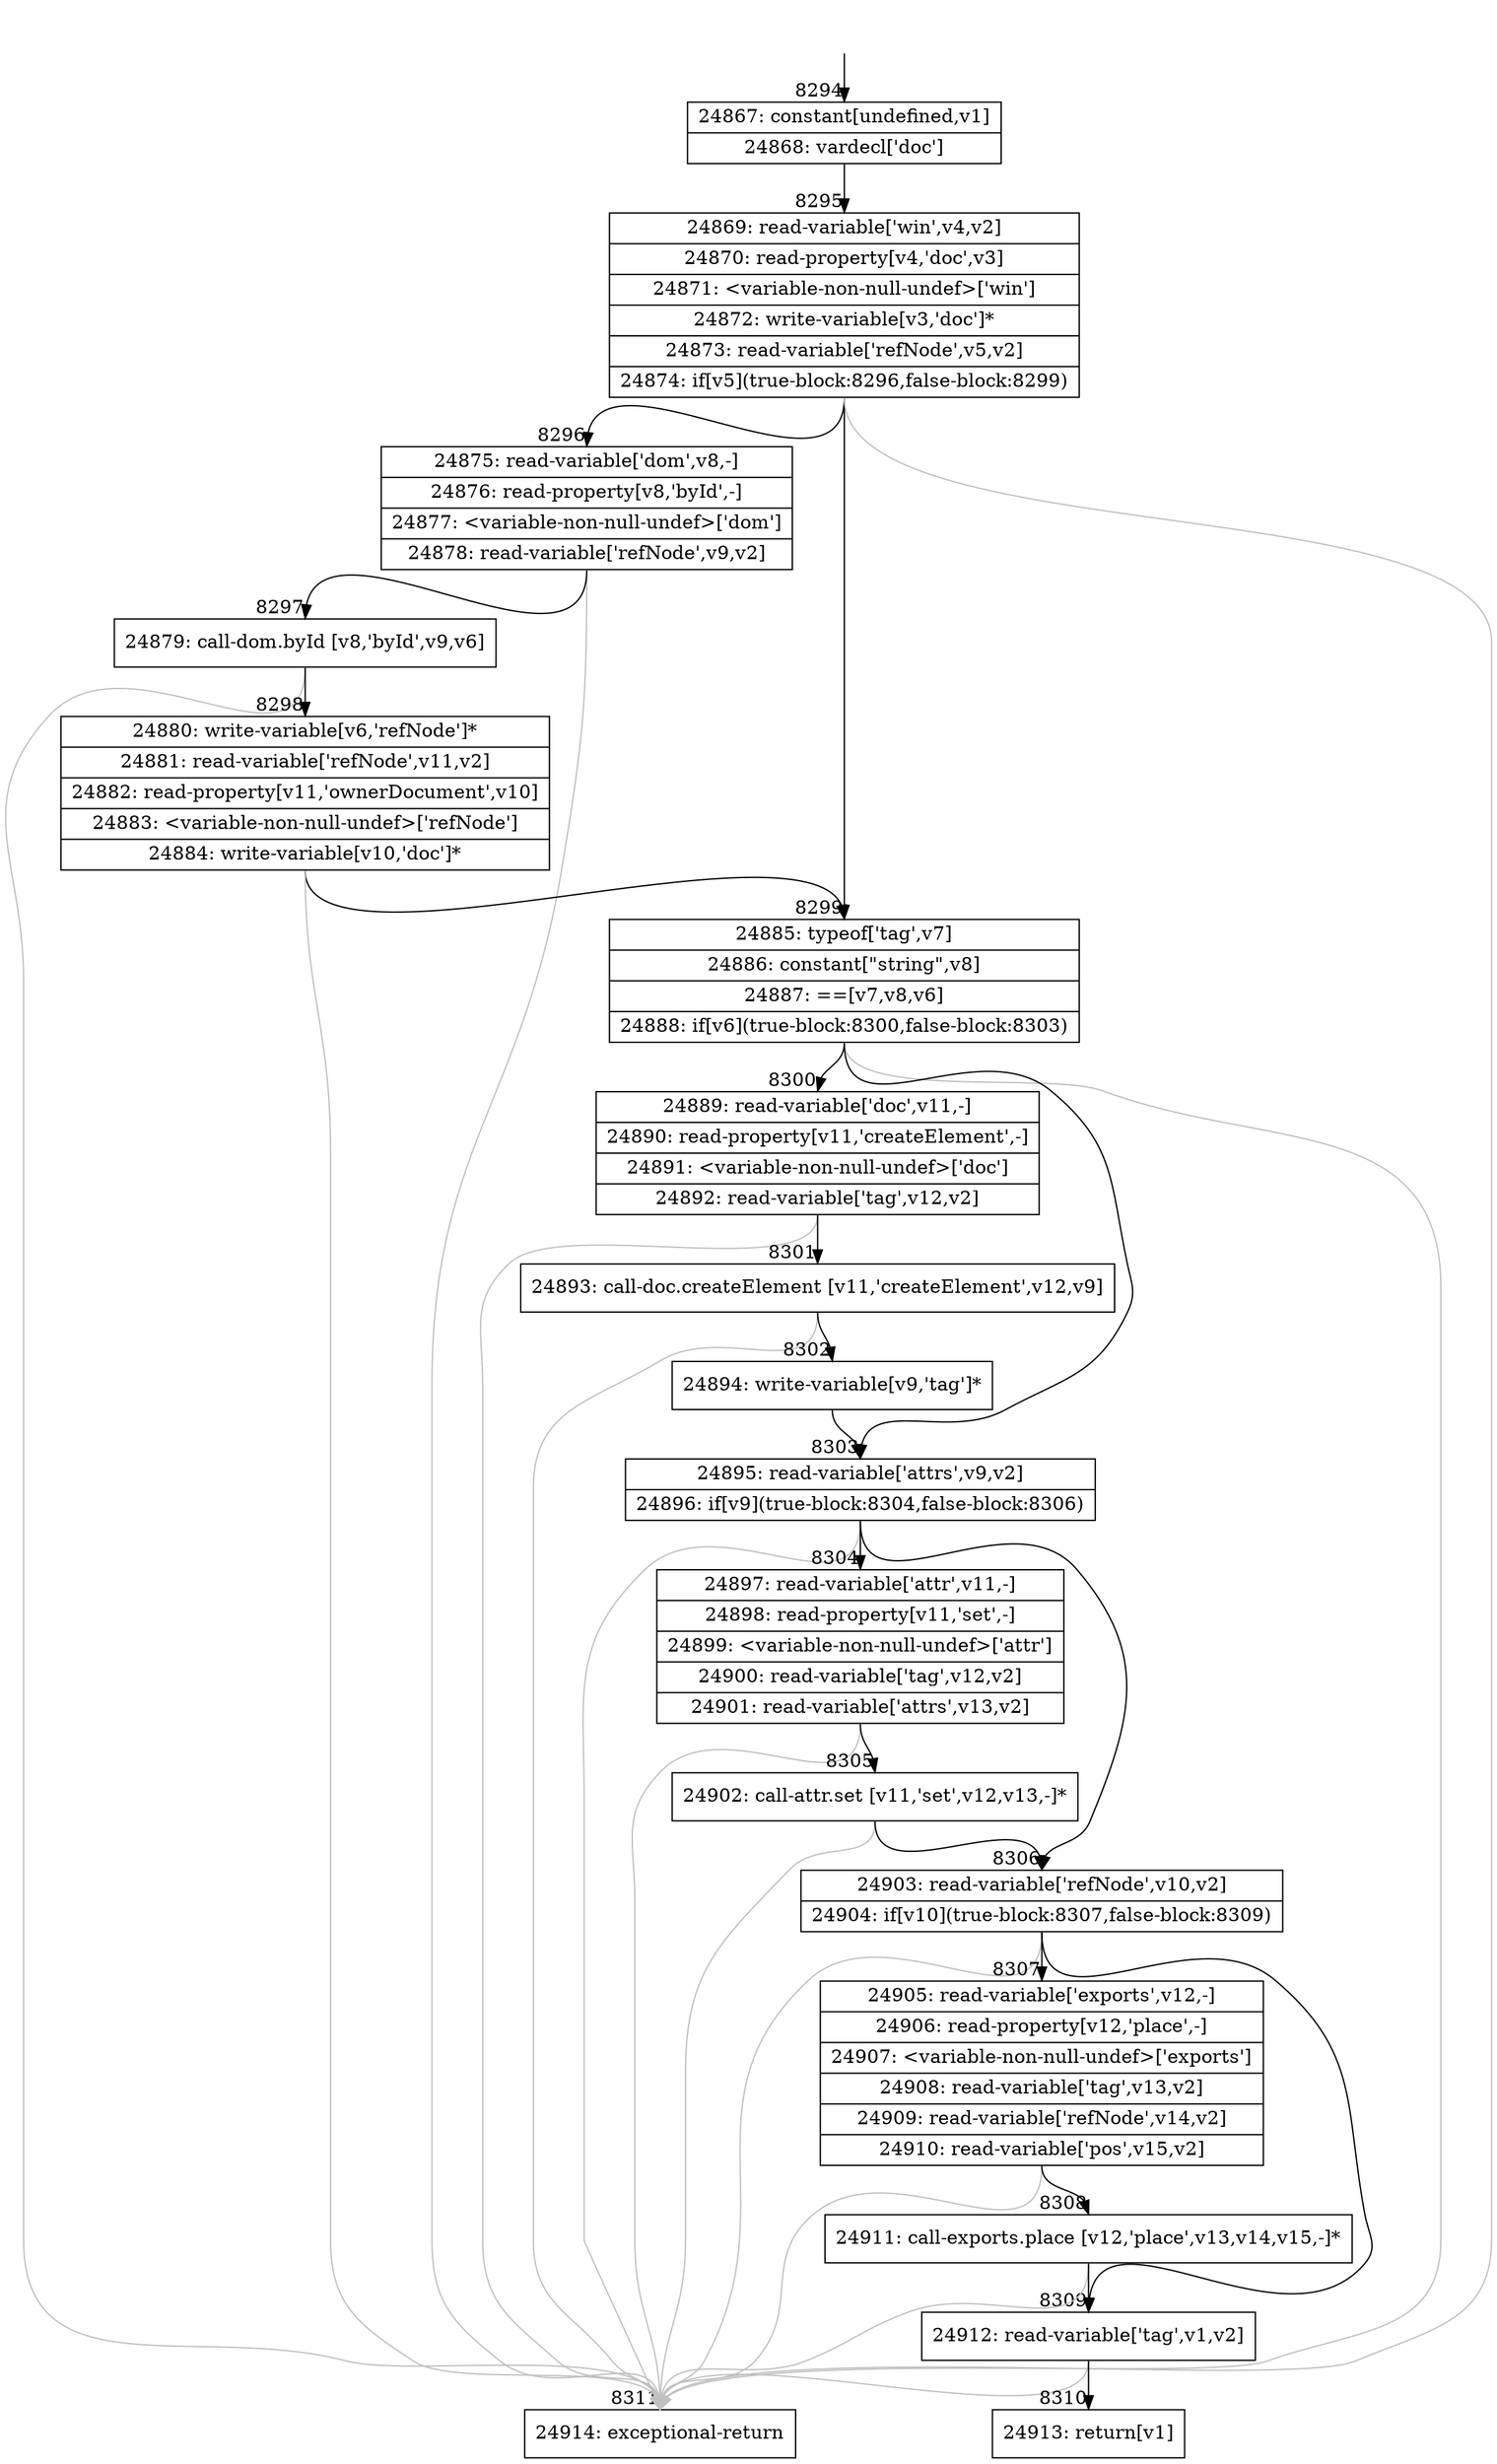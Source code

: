 digraph {
rankdir="TD"
BB_entry557[shape=none,label=""];
BB_entry557 -> BB8294 [tailport=s, headport=n, headlabel="    8294"]
BB8294 [shape=record label="{24867: constant[undefined,v1]|24868: vardecl['doc']}" ] 
BB8294 -> BB8295 [tailport=s, headport=n, headlabel="      8295"]
BB8295 [shape=record label="{24869: read-variable['win',v4,v2]|24870: read-property[v4,'doc',v3]|24871: \<variable-non-null-undef\>['win']|24872: write-variable[v3,'doc']*|24873: read-variable['refNode',v5,v2]|24874: if[v5](true-block:8296,false-block:8299)}" ] 
BB8295 -> BB8296 [tailport=s, headport=n, headlabel="      8296"]
BB8295 -> BB8299 [tailport=s, headport=n, headlabel="      8299"]
BB8295 -> BB8311 [tailport=s, headport=n, color=gray, headlabel="      8311"]
BB8296 [shape=record label="{24875: read-variable['dom',v8,-]|24876: read-property[v8,'byId',-]|24877: \<variable-non-null-undef\>['dom']|24878: read-variable['refNode',v9,v2]}" ] 
BB8296 -> BB8297 [tailport=s, headport=n, headlabel="      8297"]
BB8296 -> BB8311 [tailport=s, headport=n, color=gray]
BB8297 [shape=record label="{24879: call-dom.byId [v8,'byId',v9,v6]}" ] 
BB8297 -> BB8298 [tailport=s, headport=n, headlabel="      8298"]
BB8297 -> BB8311 [tailport=s, headport=n, color=gray]
BB8298 [shape=record label="{24880: write-variable[v6,'refNode']*|24881: read-variable['refNode',v11,v2]|24882: read-property[v11,'ownerDocument',v10]|24883: \<variable-non-null-undef\>['refNode']|24884: write-variable[v10,'doc']*}" ] 
BB8298 -> BB8299 [tailport=s, headport=n]
BB8298 -> BB8311 [tailport=s, headport=n, color=gray]
BB8299 [shape=record label="{24885: typeof['tag',v7]|24886: constant[\"string\",v8]|24887: ==[v7,v8,v6]|24888: if[v6](true-block:8300,false-block:8303)}" ] 
BB8299 -> BB8300 [tailport=s, headport=n, headlabel="      8300"]
BB8299 -> BB8303 [tailport=s, headport=n, headlabel="      8303"]
BB8299 -> BB8311 [tailport=s, headport=n, color=gray]
BB8300 [shape=record label="{24889: read-variable['doc',v11,-]|24890: read-property[v11,'createElement',-]|24891: \<variable-non-null-undef\>['doc']|24892: read-variable['tag',v12,v2]}" ] 
BB8300 -> BB8301 [tailport=s, headport=n, headlabel="      8301"]
BB8300 -> BB8311 [tailport=s, headport=n, color=gray]
BB8301 [shape=record label="{24893: call-doc.createElement [v11,'createElement',v12,v9]}" ] 
BB8301 -> BB8302 [tailport=s, headport=n, headlabel="      8302"]
BB8301 -> BB8311 [tailport=s, headport=n, color=gray]
BB8302 [shape=record label="{24894: write-variable[v9,'tag']*}" ] 
BB8302 -> BB8303 [tailport=s, headport=n]
BB8303 [shape=record label="{24895: read-variable['attrs',v9,v2]|24896: if[v9](true-block:8304,false-block:8306)}" ] 
BB8303 -> BB8304 [tailport=s, headport=n, headlabel="      8304"]
BB8303 -> BB8306 [tailport=s, headport=n, headlabel="      8306"]
BB8303 -> BB8311 [tailport=s, headport=n, color=gray]
BB8304 [shape=record label="{24897: read-variable['attr',v11,-]|24898: read-property[v11,'set',-]|24899: \<variable-non-null-undef\>['attr']|24900: read-variable['tag',v12,v2]|24901: read-variable['attrs',v13,v2]}" ] 
BB8304 -> BB8305 [tailport=s, headport=n, headlabel="      8305"]
BB8304 -> BB8311 [tailport=s, headport=n, color=gray]
BB8305 [shape=record label="{24902: call-attr.set [v11,'set',v12,v13,-]*}" ] 
BB8305 -> BB8306 [tailport=s, headport=n]
BB8305 -> BB8311 [tailport=s, headport=n, color=gray]
BB8306 [shape=record label="{24903: read-variable['refNode',v10,v2]|24904: if[v10](true-block:8307,false-block:8309)}" ] 
BB8306 -> BB8307 [tailport=s, headport=n, headlabel="      8307"]
BB8306 -> BB8309 [tailport=s, headport=n, headlabel="      8309"]
BB8306 -> BB8311 [tailport=s, headport=n, color=gray]
BB8307 [shape=record label="{24905: read-variable['exports',v12,-]|24906: read-property[v12,'place',-]|24907: \<variable-non-null-undef\>['exports']|24908: read-variable['tag',v13,v2]|24909: read-variable['refNode',v14,v2]|24910: read-variable['pos',v15,v2]}" ] 
BB8307 -> BB8308 [tailport=s, headport=n, headlabel="      8308"]
BB8307 -> BB8311 [tailport=s, headport=n, color=gray]
BB8308 [shape=record label="{24911: call-exports.place [v12,'place',v13,v14,v15,-]*}" ] 
BB8308 -> BB8309 [tailport=s, headport=n]
BB8308 -> BB8311 [tailport=s, headport=n, color=gray]
BB8309 [shape=record label="{24912: read-variable['tag',v1,v2]}" ] 
BB8309 -> BB8310 [tailport=s, headport=n, headlabel="      8310"]
BB8309 -> BB8311 [tailport=s, headport=n, color=gray]
BB8310 [shape=record label="{24913: return[v1]}" ] 
BB8311 [shape=record label="{24914: exceptional-return}" ] 
//#$~ 11739
}
